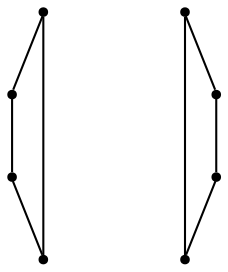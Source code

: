 graph {
  node [shape=point,comment="{\"directed\":false,\"doi\":\"10.1007/978-3-031-22203-0_3\",\"figure\":\"7 (1)\"}"]

  v0 [pos="703.3734738519287,822.6590466105635"]
  v1 [pos="703.3734738519287,503.96017169028846"]
  v2 [pos="583.8627945053634,703.1498955339396"]
  v3 [pos="304.9933643827832,503.9601716902886"]
  v4 [pos="583.8627945053634,623.4725657364698"]
  v5 [pos="304.9933643827832,822.6590466105635"]
  v6 [pos="424.5082405649166,703.1498955339396"]
  v7 [pos="424.5082405649166,623.4725657364698"]

  v0 -- v2 [id="-5",pos="703.3734738519287,822.6590466105635 583.8627945053634,703.1498955339396 583.8627945053634,703.1498955339396 583.8627945053634,703.1498955339396"]
  v1 -- v3 [id="-8",pos="703.3734738519287,503.96017169028846 304.9933643827832,503.9601716902886 304.9933643827832,503.9601716902886 304.9933643827832,503.9601716902886"]
  v1 -- v4 [id="-11",pos="703.3734738519287,503.96017169028846 583.8627945053634,623.4725657364698 583.8627945053634,623.4725657364698 583.8627945053634,623.4725657364698"]
  v0 -- v5 [id="-12",pos="703.3734738519287,822.6590466105635 304.9933643827832,822.6590466105635 304.9933643827832,822.6590466105635 304.9933643827832,822.6590466105635"]
  v2 -- v6 [id="-26",pos="583.8627945053634,703.1498955339396 424.5082405649166,703.1498955339396 424.5082405649166,703.1498955339396 424.5082405649166,703.1498955339396"]
  v4 -- v7 [id="-28",pos="583.8627945053634,623.4725657364698 424.5082405649166,623.4725657364698 424.5082405649166,623.4725657364698 424.5082405649166,623.4725657364698"]
  v7 -- v3 [id="-37",pos="424.5082405649166,623.4725657364698 304.9933643827832,503.9601716902886 304.9933643827832,503.9601716902886 304.9933643827832,503.9601716902886"]
  v6 -- v5 [id="-51",pos="424.5082405649166,703.1498955339396 304.9933643827832,822.6590466105635 304.9933643827832,822.6590466105635 304.9933643827832,822.6590466105635"]
}